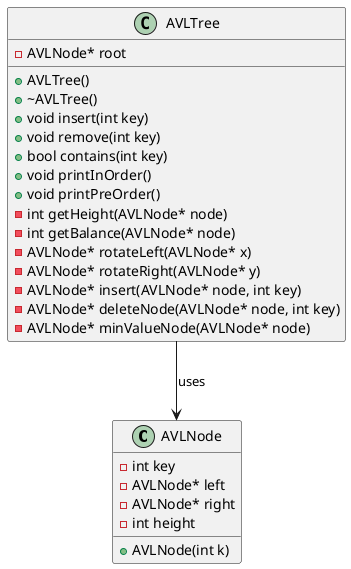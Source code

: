 @startuml
class AVLNode {
  - int key
  - AVLNode* left
  - AVLNode* right
  - int height
  + AVLNode(int k)
}

class AVLTree {
  - AVLNode* root
  + AVLTree()
  + ~AVLTree()
  + void insert(int key)
  + void remove(int key)
  + bool contains(int key)
  + void printInOrder()
  + void printPreOrder()
  - int getHeight(AVLNode* node)
  - int getBalance(AVLNode* node)
  - AVLNode* rotateLeft(AVLNode* x)
  - AVLNode* rotateRight(AVLNode* y)
  - AVLNode* insert(AVLNode* node, int key)
  - AVLNode* deleteNode(AVLNode* node, int key)
  - AVLNode* minValueNode(AVLNode* node)
}

AVLTree --> AVLNode : uses
@enduml
